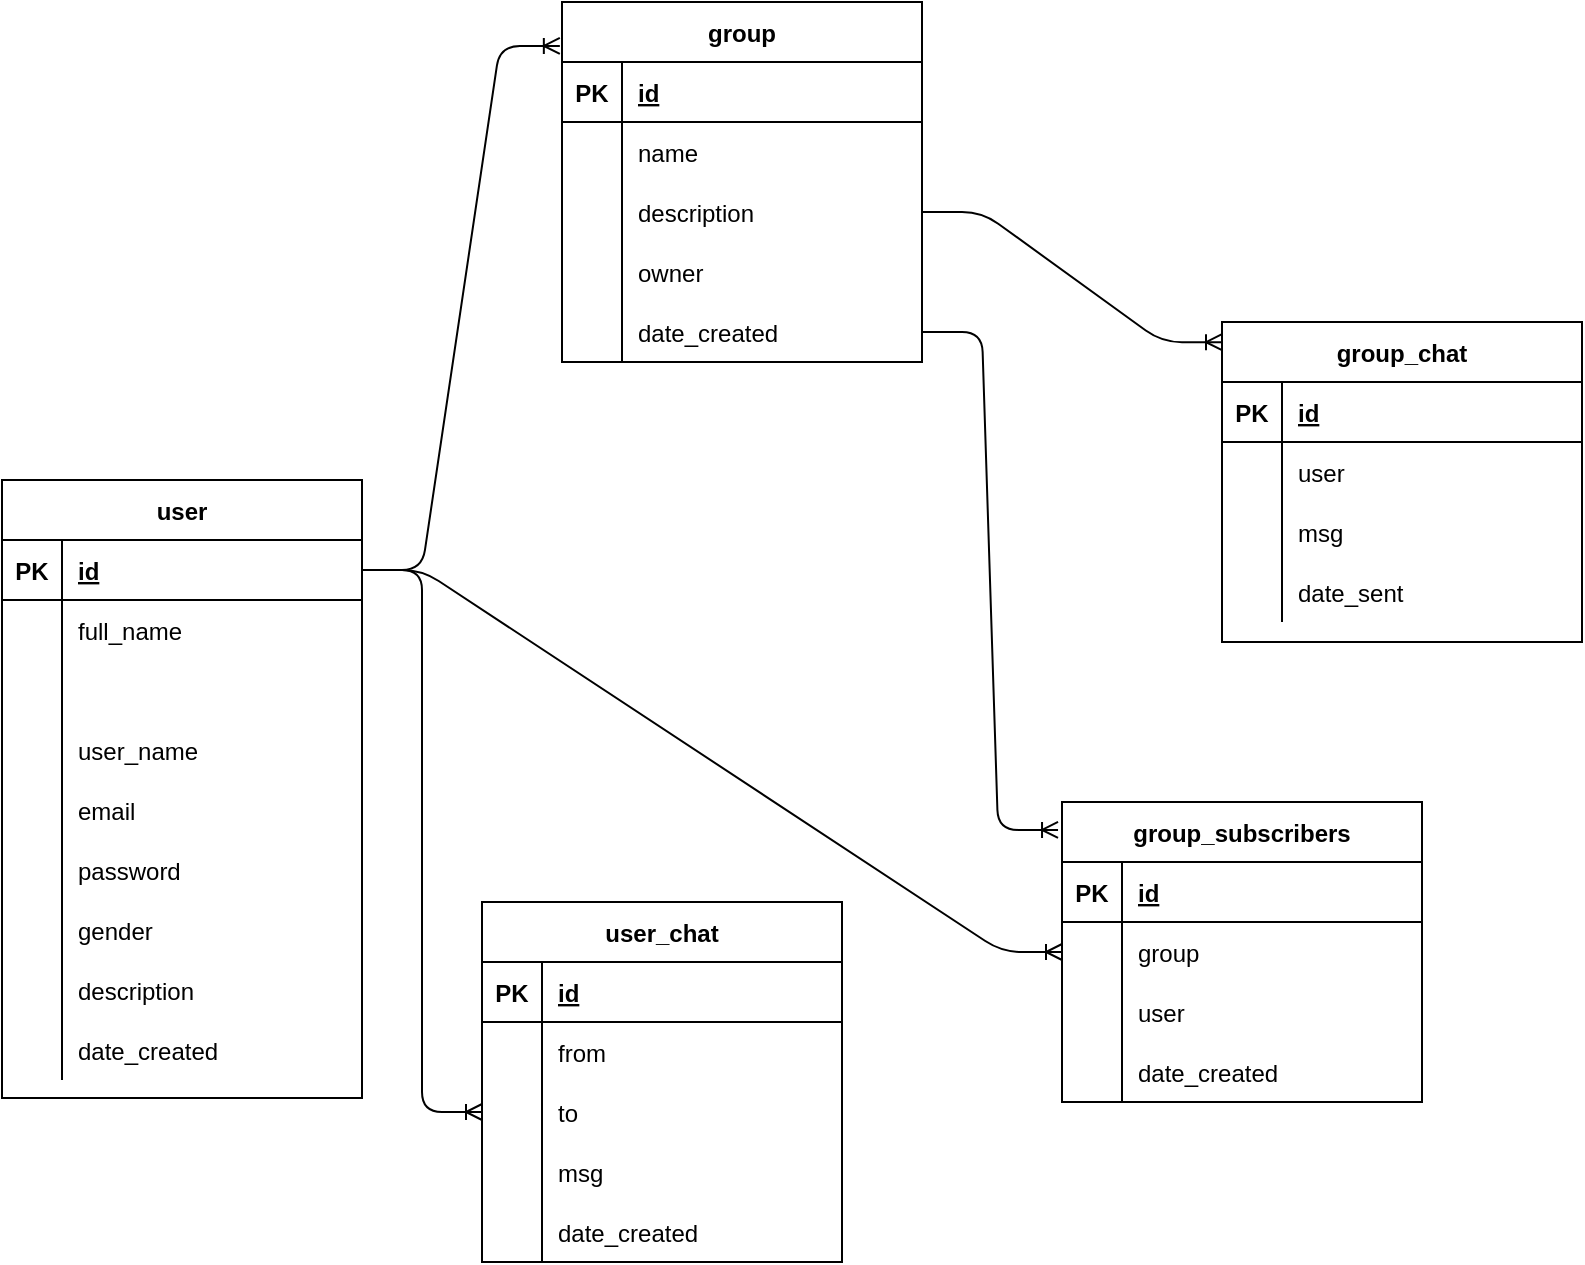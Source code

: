 <mxfile version="19.0.3" type="device"><diagram id="HJh2XN7zHFTDFVtZtHjm" name="Page-1"><mxGraphModel dx="1050" dy="642" grid="1" gridSize="10" guides="1" tooltips="1" connect="1" arrows="1" fold="1" page="1" pageScale="1" pageWidth="850" pageHeight="1100" math="0" shadow="0"><root><mxCell id="0"/><mxCell id="1" parent="0"/><mxCell id="1xG9uWIQXTf4gxkNBVb8-1" value="user" style="shape=table;startSize=30;container=1;collapsible=1;childLayout=tableLayout;fixedRows=1;rowLines=0;fontStyle=1;align=center;resizeLast=1;" parent="1" vertex="1"><mxGeometry x="30" y="429" width="180" height="309" as="geometry"/></mxCell><mxCell id="1xG9uWIQXTf4gxkNBVb8-2" value="" style="shape=partialRectangle;collapsible=0;dropTarget=0;pointerEvents=0;fillColor=none;top=0;left=0;bottom=1;right=0;points=[[0,0.5],[1,0.5]];portConstraint=eastwest;" parent="1xG9uWIQXTf4gxkNBVb8-1" vertex="1"><mxGeometry y="30" width="180" height="30" as="geometry"/></mxCell><mxCell id="1xG9uWIQXTf4gxkNBVb8-3" value="PK" style="shape=partialRectangle;connectable=0;fillColor=none;top=0;left=0;bottom=0;right=0;fontStyle=1;overflow=hidden;" parent="1xG9uWIQXTf4gxkNBVb8-2" vertex="1"><mxGeometry width="30" height="30" as="geometry"><mxRectangle width="30" height="30" as="alternateBounds"/></mxGeometry></mxCell><mxCell id="1xG9uWIQXTf4gxkNBVb8-4" value="id" style="shape=partialRectangle;connectable=0;fillColor=none;top=0;left=0;bottom=0;right=0;align=left;spacingLeft=6;fontStyle=5;overflow=hidden;" parent="1xG9uWIQXTf4gxkNBVb8-2" vertex="1"><mxGeometry x="30" width="150" height="30" as="geometry"><mxRectangle width="150" height="30" as="alternateBounds"/></mxGeometry></mxCell><mxCell id="1xG9uWIQXTf4gxkNBVb8-5" value="" style="shape=partialRectangle;collapsible=0;dropTarget=0;pointerEvents=0;fillColor=none;top=0;left=0;bottom=0;right=0;points=[[0,0.5],[1,0.5]];portConstraint=eastwest;" parent="1xG9uWIQXTf4gxkNBVb8-1" vertex="1"><mxGeometry y="60" width="180" height="30" as="geometry"/></mxCell><mxCell id="1xG9uWIQXTf4gxkNBVb8-6" value="" style="shape=partialRectangle;connectable=0;fillColor=none;top=0;left=0;bottom=0;right=0;editable=1;overflow=hidden;" parent="1xG9uWIQXTf4gxkNBVb8-5" vertex="1"><mxGeometry width="30" height="30" as="geometry"><mxRectangle width="30" height="30" as="alternateBounds"/></mxGeometry></mxCell><mxCell id="1xG9uWIQXTf4gxkNBVb8-7" value="full_name" style="shape=partialRectangle;connectable=0;fillColor=none;top=0;left=0;bottom=0;right=0;align=left;spacingLeft=6;overflow=hidden;" parent="1xG9uWIQXTf4gxkNBVb8-5" vertex="1"><mxGeometry x="30" width="150" height="30" as="geometry"><mxRectangle width="150" height="30" as="alternateBounds"/></mxGeometry></mxCell><mxCell id="1xG9uWIQXTf4gxkNBVb8-8" value="" style="shape=partialRectangle;collapsible=0;dropTarget=0;pointerEvents=0;fillColor=none;top=0;left=0;bottom=0;right=0;points=[[0,0.5],[1,0.5]];portConstraint=eastwest;" parent="1xG9uWIQXTf4gxkNBVb8-1" vertex="1"><mxGeometry y="90" width="180" height="30" as="geometry"/></mxCell><mxCell id="1xG9uWIQXTf4gxkNBVb8-9" value="" style="shape=partialRectangle;connectable=0;fillColor=none;top=0;left=0;bottom=0;right=0;editable=1;overflow=hidden;" parent="1xG9uWIQXTf4gxkNBVb8-8" vertex="1"><mxGeometry width="30" height="30" as="geometry"><mxRectangle width="30" height="30" as="alternateBounds"/></mxGeometry></mxCell><mxCell id="1xG9uWIQXTf4gxkNBVb8-10" value="" style="shape=partialRectangle;connectable=0;fillColor=none;top=0;left=0;bottom=0;right=0;align=left;spacingLeft=6;overflow=hidden;" parent="1xG9uWIQXTf4gxkNBVb8-8" vertex="1"><mxGeometry x="30" width="150" height="30" as="geometry"><mxRectangle width="150" height="30" as="alternateBounds"/></mxGeometry></mxCell><mxCell id="1xG9uWIQXTf4gxkNBVb8-11" value="" style="shape=partialRectangle;collapsible=0;dropTarget=0;pointerEvents=0;fillColor=none;top=0;left=0;bottom=0;right=0;points=[[0,0.5],[1,0.5]];portConstraint=eastwest;" parent="1xG9uWIQXTf4gxkNBVb8-1" vertex="1"><mxGeometry y="120" width="180" height="30" as="geometry"/></mxCell><mxCell id="1xG9uWIQXTf4gxkNBVb8-12" value="" style="shape=partialRectangle;connectable=0;fillColor=none;top=0;left=0;bottom=0;right=0;editable=1;overflow=hidden;" parent="1xG9uWIQXTf4gxkNBVb8-11" vertex="1"><mxGeometry width="30" height="30" as="geometry"><mxRectangle width="30" height="30" as="alternateBounds"/></mxGeometry></mxCell><mxCell id="1xG9uWIQXTf4gxkNBVb8-13" value="user_name" style="shape=partialRectangle;connectable=0;fillColor=none;top=0;left=0;bottom=0;right=0;align=left;spacingLeft=6;overflow=hidden;" parent="1xG9uWIQXTf4gxkNBVb8-11" vertex="1"><mxGeometry x="30" width="150" height="30" as="geometry"><mxRectangle width="150" height="30" as="alternateBounds"/></mxGeometry></mxCell><mxCell id="xAyFOA5iK-Rha3Kn03rB-1" value="" style="shape=partialRectangle;collapsible=0;dropTarget=0;pointerEvents=0;fillColor=none;top=0;left=0;bottom=0;right=0;points=[[0,0.5],[1,0.5]];portConstraint=eastwest;" parent="1xG9uWIQXTf4gxkNBVb8-1" vertex="1"><mxGeometry y="150" width="180" height="30" as="geometry"/></mxCell><mxCell id="xAyFOA5iK-Rha3Kn03rB-2" value="" style="shape=partialRectangle;connectable=0;fillColor=none;top=0;left=0;bottom=0;right=0;editable=1;overflow=hidden;" parent="xAyFOA5iK-Rha3Kn03rB-1" vertex="1"><mxGeometry width="30" height="30" as="geometry"><mxRectangle width="30" height="30" as="alternateBounds"/></mxGeometry></mxCell><mxCell id="xAyFOA5iK-Rha3Kn03rB-3" value="email" style="shape=partialRectangle;connectable=0;fillColor=none;top=0;left=0;bottom=0;right=0;align=left;spacingLeft=6;overflow=hidden;" parent="xAyFOA5iK-Rha3Kn03rB-1" vertex="1"><mxGeometry x="30" width="150" height="30" as="geometry"><mxRectangle width="150" height="30" as="alternateBounds"/></mxGeometry></mxCell><mxCell id="xAyFOA5iK-Rha3Kn03rB-4" value="" style="shape=partialRectangle;collapsible=0;dropTarget=0;pointerEvents=0;fillColor=none;top=0;left=0;bottom=0;right=0;points=[[0,0.5],[1,0.5]];portConstraint=eastwest;" parent="1xG9uWIQXTf4gxkNBVb8-1" vertex="1"><mxGeometry y="180" width="180" height="30" as="geometry"/></mxCell><mxCell id="xAyFOA5iK-Rha3Kn03rB-5" value="" style="shape=partialRectangle;connectable=0;fillColor=none;top=0;left=0;bottom=0;right=0;editable=1;overflow=hidden;" parent="xAyFOA5iK-Rha3Kn03rB-4" vertex="1"><mxGeometry width="30" height="30" as="geometry"><mxRectangle width="30" height="30" as="alternateBounds"/></mxGeometry></mxCell><mxCell id="xAyFOA5iK-Rha3Kn03rB-6" value="password" style="shape=partialRectangle;connectable=0;fillColor=none;top=0;left=0;bottom=0;right=0;align=left;spacingLeft=6;overflow=hidden;" parent="xAyFOA5iK-Rha3Kn03rB-4" vertex="1"><mxGeometry x="30" width="150" height="30" as="geometry"><mxRectangle width="150" height="30" as="alternateBounds"/></mxGeometry></mxCell><mxCell id="1xG9uWIQXTf4gxkNBVb8-14" value="" style="shape=partialRectangle;collapsible=0;dropTarget=0;pointerEvents=0;fillColor=none;top=0;left=0;bottom=0;right=0;points=[[0,0.5],[1,0.5]];portConstraint=eastwest;" parent="1xG9uWIQXTf4gxkNBVb8-1" vertex="1"><mxGeometry y="210" width="180" height="30" as="geometry"/></mxCell><mxCell id="1xG9uWIQXTf4gxkNBVb8-15" value="" style="shape=partialRectangle;connectable=0;fillColor=none;top=0;left=0;bottom=0;right=0;editable=1;overflow=hidden;" parent="1xG9uWIQXTf4gxkNBVb8-14" vertex="1"><mxGeometry width="30" height="30" as="geometry"><mxRectangle width="30" height="30" as="alternateBounds"/></mxGeometry></mxCell><mxCell id="1xG9uWIQXTf4gxkNBVb8-16" value="gender" style="shape=partialRectangle;connectable=0;fillColor=none;top=0;left=0;bottom=0;right=0;align=left;spacingLeft=6;overflow=hidden;" parent="1xG9uWIQXTf4gxkNBVb8-14" vertex="1"><mxGeometry x="30" width="150" height="30" as="geometry"><mxRectangle width="150" height="30" as="alternateBounds"/></mxGeometry></mxCell><mxCell id="1xG9uWIQXTf4gxkNBVb8-17" value="" style="shape=partialRectangle;collapsible=0;dropTarget=0;pointerEvents=0;fillColor=none;top=0;left=0;bottom=0;right=0;points=[[0,0.5],[1,0.5]];portConstraint=eastwest;" parent="1xG9uWIQXTf4gxkNBVb8-1" vertex="1"><mxGeometry y="240" width="180" height="30" as="geometry"/></mxCell><mxCell id="1xG9uWIQXTf4gxkNBVb8-18" value="" style="shape=partialRectangle;connectable=0;fillColor=none;top=0;left=0;bottom=0;right=0;editable=1;overflow=hidden;" parent="1xG9uWIQXTf4gxkNBVb8-17" vertex="1"><mxGeometry width="30" height="30" as="geometry"><mxRectangle width="30" height="30" as="alternateBounds"/></mxGeometry></mxCell><mxCell id="1xG9uWIQXTf4gxkNBVb8-19" value="description" style="shape=partialRectangle;connectable=0;fillColor=none;top=0;left=0;bottom=0;right=0;align=left;spacingLeft=6;overflow=hidden;" parent="1xG9uWIQXTf4gxkNBVb8-17" vertex="1"><mxGeometry x="30" width="150" height="30" as="geometry"><mxRectangle width="150" height="30" as="alternateBounds"/></mxGeometry></mxCell><mxCell id="1xG9uWIQXTf4gxkNBVb8-20" value="" style="shape=partialRectangle;collapsible=0;dropTarget=0;pointerEvents=0;fillColor=none;top=0;left=0;bottom=0;right=0;points=[[0,0.5],[1,0.5]];portConstraint=eastwest;" parent="1xG9uWIQXTf4gxkNBVb8-1" vertex="1"><mxGeometry y="270" width="180" height="30" as="geometry"/></mxCell><mxCell id="1xG9uWIQXTf4gxkNBVb8-21" value="" style="shape=partialRectangle;connectable=0;fillColor=none;top=0;left=0;bottom=0;right=0;editable=1;overflow=hidden;" parent="1xG9uWIQXTf4gxkNBVb8-20" vertex="1"><mxGeometry width="30" height="30" as="geometry"><mxRectangle width="30" height="30" as="alternateBounds"/></mxGeometry></mxCell><mxCell id="1xG9uWIQXTf4gxkNBVb8-22" value="date_created" style="shape=partialRectangle;connectable=0;fillColor=none;top=0;left=0;bottom=0;right=0;align=left;spacingLeft=6;overflow=hidden;" parent="1xG9uWIQXTf4gxkNBVb8-20" vertex="1"><mxGeometry x="30" width="150" height="30" as="geometry"><mxRectangle width="150" height="30" as="alternateBounds"/></mxGeometry></mxCell><mxCell id="1xG9uWIQXTf4gxkNBVb8-23" value="group" style="shape=table;startSize=30;container=1;collapsible=1;childLayout=tableLayout;fixedRows=1;rowLines=0;fontStyle=1;align=center;resizeLast=1;" parent="1" vertex="1"><mxGeometry x="310" y="190" width="180" height="180" as="geometry"/></mxCell><mxCell id="1xG9uWIQXTf4gxkNBVb8-24" value="" style="shape=partialRectangle;collapsible=0;dropTarget=0;pointerEvents=0;fillColor=none;top=0;left=0;bottom=1;right=0;points=[[0,0.5],[1,0.5]];portConstraint=eastwest;" parent="1xG9uWIQXTf4gxkNBVb8-23" vertex="1"><mxGeometry y="30" width="180" height="30" as="geometry"/></mxCell><mxCell id="1xG9uWIQXTf4gxkNBVb8-25" value="PK" style="shape=partialRectangle;connectable=0;fillColor=none;top=0;left=0;bottom=0;right=0;fontStyle=1;overflow=hidden;" parent="1xG9uWIQXTf4gxkNBVb8-24" vertex="1"><mxGeometry width="30" height="30" as="geometry"/></mxCell><mxCell id="1xG9uWIQXTf4gxkNBVb8-26" value="id" style="shape=partialRectangle;connectable=0;fillColor=none;top=0;left=0;bottom=0;right=0;align=left;spacingLeft=6;fontStyle=5;overflow=hidden;" parent="1xG9uWIQXTf4gxkNBVb8-24" vertex="1"><mxGeometry x="30" width="150" height="30" as="geometry"/></mxCell><mxCell id="1xG9uWIQXTf4gxkNBVb8-27" value="" style="shape=partialRectangle;collapsible=0;dropTarget=0;pointerEvents=0;fillColor=none;top=0;left=0;bottom=0;right=0;points=[[0,0.5],[1,0.5]];portConstraint=eastwest;" parent="1xG9uWIQXTf4gxkNBVb8-23" vertex="1"><mxGeometry y="60" width="180" height="30" as="geometry"/></mxCell><mxCell id="1xG9uWIQXTf4gxkNBVb8-28" value="" style="shape=partialRectangle;connectable=0;fillColor=none;top=0;left=0;bottom=0;right=0;editable=1;overflow=hidden;" parent="1xG9uWIQXTf4gxkNBVb8-27" vertex="1"><mxGeometry width="30" height="30" as="geometry"/></mxCell><mxCell id="1xG9uWIQXTf4gxkNBVb8-29" value="name" style="shape=partialRectangle;connectable=0;fillColor=none;top=0;left=0;bottom=0;right=0;align=left;spacingLeft=6;overflow=hidden;" parent="1xG9uWIQXTf4gxkNBVb8-27" vertex="1"><mxGeometry x="30" width="150" height="30" as="geometry"/></mxCell><mxCell id="1xG9uWIQXTf4gxkNBVb8-30" value="" style="shape=partialRectangle;collapsible=0;dropTarget=0;pointerEvents=0;fillColor=none;top=0;left=0;bottom=0;right=0;points=[[0,0.5],[1,0.5]];portConstraint=eastwest;" parent="1xG9uWIQXTf4gxkNBVb8-23" vertex="1"><mxGeometry y="90" width="180" height="30" as="geometry"/></mxCell><mxCell id="1xG9uWIQXTf4gxkNBVb8-31" value="" style="shape=partialRectangle;connectable=0;fillColor=none;top=0;left=0;bottom=0;right=0;editable=1;overflow=hidden;" parent="1xG9uWIQXTf4gxkNBVb8-30" vertex="1"><mxGeometry width="30" height="30" as="geometry"/></mxCell><mxCell id="1xG9uWIQXTf4gxkNBVb8-32" value="description" style="shape=partialRectangle;connectable=0;fillColor=none;top=0;left=0;bottom=0;right=0;align=left;spacingLeft=6;overflow=hidden;" parent="1xG9uWIQXTf4gxkNBVb8-30" vertex="1"><mxGeometry x="30" width="150" height="30" as="geometry"/></mxCell><mxCell id="1xG9uWIQXTf4gxkNBVb8-33" value="" style="shape=partialRectangle;collapsible=0;dropTarget=0;pointerEvents=0;fillColor=none;top=0;left=0;bottom=0;right=0;points=[[0,0.5],[1,0.5]];portConstraint=eastwest;" parent="1xG9uWIQXTf4gxkNBVb8-23" vertex="1"><mxGeometry y="120" width="180" height="30" as="geometry"/></mxCell><mxCell id="1xG9uWIQXTf4gxkNBVb8-34" value="" style="shape=partialRectangle;connectable=0;fillColor=none;top=0;left=0;bottom=0;right=0;editable=1;overflow=hidden;" parent="1xG9uWIQXTf4gxkNBVb8-33" vertex="1"><mxGeometry width="30" height="30" as="geometry"/></mxCell><mxCell id="1xG9uWIQXTf4gxkNBVb8-35" value="owner" style="shape=partialRectangle;connectable=0;fillColor=none;top=0;left=0;bottom=0;right=0;align=left;spacingLeft=6;overflow=hidden;" parent="1xG9uWIQXTf4gxkNBVb8-33" vertex="1"><mxGeometry x="30" width="150" height="30" as="geometry"/></mxCell><mxCell id="1xG9uWIQXTf4gxkNBVb8-36" value="" style="shape=partialRectangle;collapsible=0;dropTarget=0;pointerEvents=0;fillColor=none;top=0;left=0;bottom=0;right=0;points=[[0,0.5],[1,0.5]];portConstraint=eastwest;" parent="1xG9uWIQXTf4gxkNBVb8-23" vertex="1"><mxGeometry y="150" width="180" height="30" as="geometry"/></mxCell><mxCell id="1xG9uWIQXTf4gxkNBVb8-37" value="" style="shape=partialRectangle;connectable=0;fillColor=none;top=0;left=0;bottom=0;right=0;editable=1;overflow=hidden;" parent="1xG9uWIQXTf4gxkNBVb8-36" vertex="1"><mxGeometry width="30" height="30" as="geometry"/></mxCell><mxCell id="1xG9uWIQXTf4gxkNBVb8-38" value="date_created" style="shape=partialRectangle;connectable=0;fillColor=none;top=0;left=0;bottom=0;right=0;align=left;spacingLeft=6;overflow=hidden;" parent="1xG9uWIQXTf4gxkNBVb8-36" vertex="1"><mxGeometry x="30" width="150" height="30" as="geometry"/></mxCell><mxCell id="1xG9uWIQXTf4gxkNBVb8-39" value="group_chat" style="shape=table;startSize=30;container=1;collapsible=1;childLayout=tableLayout;fixedRows=1;rowLines=0;fontStyle=1;align=center;resizeLast=1;" parent="1" vertex="1"><mxGeometry x="640" y="350" width="180" height="160" as="geometry"/></mxCell><mxCell id="1xG9uWIQXTf4gxkNBVb8-40" value="" style="shape=partialRectangle;collapsible=0;dropTarget=0;pointerEvents=0;fillColor=none;top=0;left=0;bottom=1;right=0;points=[[0,0.5],[1,0.5]];portConstraint=eastwest;" parent="1xG9uWIQXTf4gxkNBVb8-39" vertex="1"><mxGeometry y="30" width="180" height="30" as="geometry"/></mxCell><mxCell id="1xG9uWIQXTf4gxkNBVb8-41" value="PK" style="shape=partialRectangle;connectable=0;fillColor=none;top=0;left=0;bottom=0;right=0;fontStyle=1;overflow=hidden;" parent="1xG9uWIQXTf4gxkNBVb8-40" vertex="1"><mxGeometry width="30" height="30" as="geometry"/></mxCell><mxCell id="1xG9uWIQXTf4gxkNBVb8-42" value="id" style="shape=partialRectangle;connectable=0;fillColor=none;top=0;left=0;bottom=0;right=0;align=left;spacingLeft=6;fontStyle=5;overflow=hidden;" parent="1xG9uWIQXTf4gxkNBVb8-40" vertex="1"><mxGeometry x="30" width="150" height="30" as="geometry"/></mxCell><mxCell id="1xG9uWIQXTf4gxkNBVb8-43" value="" style="shape=partialRectangle;collapsible=0;dropTarget=0;pointerEvents=0;fillColor=none;top=0;left=0;bottom=0;right=0;points=[[0,0.5],[1,0.5]];portConstraint=eastwest;" parent="1xG9uWIQXTf4gxkNBVb8-39" vertex="1"><mxGeometry y="60" width="180" height="30" as="geometry"/></mxCell><mxCell id="1xG9uWIQXTf4gxkNBVb8-44" value="" style="shape=partialRectangle;connectable=0;fillColor=none;top=0;left=0;bottom=0;right=0;editable=1;overflow=hidden;" parent="1xG9uWIQXTf4gxkNBVb8-43" vertex="1"><mxGeometry width="30" height="30" as="geometry"/></mxCell><mxCell id="1xG9uWIQXTf4gxkNBVb8-45" value="user" style="shape=partialRectangle;connectable=0;fillColor=none;top=0;left=0;bottom=0;right=0;align=left;spacingLeft=6;overflow=hidden;" parent="1xG9uWIQXTf4gxkNBVb8-43" vertex="1"><mxGeometry x="30" width="150" height="30" as="geometry"/></mxCell><mxCell id="1xG9uWIQXTf4gxkNBVb8-46" value="" style="shape=partialRectangle;collapsible=0;dropTarget=0;pointerEvents=0;fillColor=none;top=0;left=0;bottom=0;right=0;points=[[0,0.5],[1,0.5]];portConstraint=eastwest;" parent="1xG9uWIQXTf4gxkNBVb8-39" vertex="1"><mxGeometry y="90" width="180" height="30" as="geometry"/></mxCell><mxCell id="1xG9uWIQXTf4gxkNBVb8-47" value="" style="shape=partialRectangle;connectable=0;fillColor=none;top=0;left=0;bottom=0;right=0;editable=1;overflow=hidden;" parent="1xG9uWIQXTf4gxkNBVb8-46" vertex="1"><mxGeometry width="30" height="30" as="geometry"/></mxCell><mxCell id="1xG9uWIQXTf4gxkNBVb8-48" value="msg" style="shape=partialRectangle;connectable=0;fillColor=none;top=0;left=0;bottom=0;right=0;align=left;spacingLeft=6;overflow=hidden;" parent="1xG9uWIQXTf4gxkNBVb8-46" vertex="1"><mxGeometry x="30" width="150" height="30" as="geometry"/></mxCell><mxCell id="1xG9uWIQXTf4gxkNBVb8-49" value="" style="shape=partialRectangle;collapsible=0;dropTarget=0;pointerEvents=0;fillColor=none;top=0;left=0;bottom=0;right=0;points=[[0,0.5],[1,0.5]];portConstraint=eastwest;" parent="1xG9uWIQXTf4gxkNBVb8-39" vertex="1"><mxGeometry y="120" width="180" height="30" as="geometry"/></mxCell><mxCell id="1xG9uWIQXTf4gxkNBVb8-50" value="" style="shape=partialRectangle;connectable=0;fillColor=none;top=0;left=0;bottom=0;right=0;editable=1;overflow=hidden;" parent="1xG9uWIQXTf4gxkNBVb8-49" vertex="1"><mxGeometry width="30" height="30" as="geometry"/></mxCell><mxCell id="1xG9uWIQXTf4gxkNBVb8-51" value="date_sent" style="shape=partialRectangle;connectable=0;fillColor=none;top=0;left=0;bottom=0;right=0;align=left;spacingLeft=6;overflow=hidden;" parent="1xG9uWIQXTf4gxkNBVb8-49" vertex="1"><mxGeometry x="30" width="150" height="30" as="geometry"/></mxCell><mxCell id="1xG9uWIQXTf4gxkNBVb8-52" value="group_subscribers" style="shape=table;startSize=30;container=1;collapsible=1;childLayout=tableLayout;fixedRows=1;rowLines=0;fontStyle=1;align=center;resizeLast=1;" parent="1" vertex="1"><mxGeometry x="560" y="590" width="180" height="150" as="geometry"/></mxCell><mxCell id="1xG9uWIQXTf4gxkNBVb8-53" value="" style="shape=partialRectangle;collapsible=0;dropTarget=0;pointerEvents=0;fillColor=none;top=0;left=0;bottom=1;right=0;points=[[0,0.5],[1,0.5]];portConstraint=eastwest;" parent="1xG9uWIQXTf4gxkNBVb8-52" vertex="1"><mxGeometry y="30" width="180" height="30" as="geometry"/></mxCell><mxCell id="1xG9uWIQXTf4gxkNBVb8-54" value="PK" style="shape=partialRectangle;connectable=0;fillColor=none;top=0;left=0;bottom=0;right=0;fontStyle=1;overflow=hidden;" parent="1xG9uWIQXTf4gxkNBVb8-53" vertex="1"><mxGeometry width="30" height="30" as="geometry"/></mxCell><mxCell id="1xG9uWIQXTf4gxkNBVb8-55" value="id" style="shape=partialRectangle;connectable=0;fillColor=none;top=0;left=0;bottom=0;right=0;align=left;spacingLeft=6;fontStyle=5;overflow=hidden;" parent="1xG9uWIQXTf4gxkNBVb8-53" vertex="1"><mxGeometry x="30" width="150" height="30" as="geometry"/></mxCell><mxCell id="1xG9uWIQXTf4gxkNBVb8-56" value="" style="shape=partialRectangle;collapsible=0;dropTarget=0;pointerEvents=0;fillColor=none;top=0;left=0;bottom=0;right=0;points=[[0,0.5],[1,0.5]];portConstraint=eastwest;" parent="1xG9uWIQXTf4gxkNBVb8-52" vertex="1"><mxGeometry y="60" width="180" height="30" as="geometry"/></mxCell><mxCell id="1xG9uWIQXTf4gxkNBVb8-57" value="" style="shape=partialRectangle;connectable=0;fillColor=none;top=0;left=0;bottom=0;right=0;editable=1;overflow=hidden;" parent="1xG9uWIQXTf4gxkNBVb8-56" vertex="1"><mxGeometry width="30" height="30" as="geometry"/></mxCell><mxCell id="1xG9uWIQXTf4gxkNBVb8-58" value="group" style="shape=partialRectangle;connectable=0;fillColor=none;top=0;left=0;bottom=0;right=0;align=left;spacingLeft=6;overflow=hidden;" parent="1xG9uWIQXTf4gxkNBVb8-56" vertex="1"><mxGeometry x="30" width="150" height="30" as="geometry"/></mxCell><mxCell id="1xG9uWIQXTf4gxkNBVb8-59" value="" style="shape=partialRectangle;collapsible=0;dropTarget=0;pointerEvents=0;fillColor=none;top=0;left=0;bottom=0;right=0;points=[[0,0.5],[1,0.5]];portConstraint=eastwest;" parent="1xG9uWIQXTf4gxkNBVb8-52" vertex="1"><mxGeometry y="90" width="180" height="30" as="geometry"/></mxCell><mxCell id="1xG9uWIQXTf4gxkNBVb8-60" value="" style="shape=partialRectangle;connectable=0;fillColor=none;top=0;left=0;bottom=0;right=0;editable=1;overflow=hidden;" parent="1xG9uWIQXTf4gxkNBVb8-59" vertex="1"><mxGeometry width="30" height="30" as="geometry"/></mxCell><mxCell id="1xG9uWIQXTf4gxkNBVb8-61" value="user" style="shape=partialRectangle;connectable=0;fillColor=none;top=0;left=0;bottom=0;right=0;align=left;spacingLeft=6;overflow=hidden;" parent="1xG9uWIQXTf4gxkNBVb8-59" vertex="1"><mxGeometry x="30" width="150" height="30" as="geometry"/></mxCell><mxCell id="1xG9uWIQXTf4gxkNBVb8-81" value="" style="shape=partialRectangle;collapsible=0;dropTarget=0;pointerEvents=0;fillColor=none;top=0;left=0;bottom=0;right=0;points=[[0,0.5],[1,0.5]];portConstraint=eastwest;" parent="1xG9uWIQXTf4gxkNBVb8-52" vertex="1"><mxGeometry y="120" width="180" height="30" as="geometry"/></mxCell><mxCell id="1xG9uWIQXTf4gxkNBVb8-82" value="" style="shape=partialRectangle;connectable=0;fillColor=none;top=0;left=0;bottom=0;right=0;editable=1;overflow=hidden;" parent="1xG9uWIQXTf4gxkNBVb8-81" vertex="1"><mxGeometry width="30" height="30" as="geometry"/></mxCell><mxCell id="1xG9uWIQXTf4gxkNBVb8-83" value="date_created" style="shape=partialRectangle;connectable=0;fillColor=none;top=0;left=0;bottom=0;right=0;align=left;spacingLeft=6;overflow=hidden;" parent="1xG9uWIQXTf4gxkNBVb8-81" vertex="1"><mxGeometry x="30" width="150" height="30" as="geometry"/></mxCell><mxCell id="1xG9uWIQXTf4gxkNBVb8-65" value="user_chat" style="shape=table;startSize=30;container=1;collapsible=1;childLayout=tableLayout;fixedRows=1;rowLines=0;fontStyle=1;align=center;resizeLast=1;" parent="1" vertex="1"><mxGeometry x="270" y="640" width="180" height="180" as="geometry"/></mxCell><mxCell id="1xG9uWIQXTf4gxkNBVb8-66" value="" style="shape=partialRectangle;collapsible=0;dropTarget=0;pointerEvents=0;fillColor=none;top=0;left=0;bottom=1;right=0;points=[[0,0.5],[1,0.5]];portConstraint=eastwest;" parent="1xG9uWIQXTf4gxkNBVb8-65" vertex="1"><mxGeometry y="30" width="180" height="30" as="geometry"/></mxCell><mxCell id="1xG9uWIQXTf4gxkNBVb8-67" value="PK" style="shape=partialRectangle;connectable=0;fillColor=none;top=0;left=0;bottom=0;right=0;fontStyle=1;overflow=hidden;" parent="1xG9uWIQXTf4gxkNBVb8-66" vertex="1"><mxGeometry width="30" height="30" as="geometry"><mxRectangle width="30" height="30" as="alternateBounds"/></mxGeometry></mxCell><mxCell id="1xG9uWIQXTf4gxkNBVb8-68" value="id" style="shape=partialRectangle;connectable=0;fillColor=none;top=0;left=0;bottom=0;right=0;align=left;spacingLeft=6;fontStyle=5;overflow=hidden;" parent="1xG9uWIQXTf4gxkNBVb8-66" vertex="1"><mxGeometry x="30" width="150" height="30" as="geometry"><mxRectangle width="150" height="30" as="alternateBounds"/></mxGeometry></mxCell><mxCell id="1xG9uWIQXTf4gxkNBVb8-69" value="" style="shape=partialRectangle;collapsible=0;dropTarget=0;pointerEvents=0;fillColor=none;top=0;left=0;bottom=0;right=0;points=[[0,0.5],[1,0.5]];portConstraint=eastwest;" parent="1xG9uWIQXTf4gxkNBVb8-65" vertex="1"><mxGeometry y="60" width="180" height="30" as="geometry"/></mxCell><mxCell id="1xG9uWIQXTf4gxkNBVb8-70" value="" style="shape=partialRectangle;connectable=0;fillColor=none;top=0;left=0;bottom=0;right=0;editable=1;overflow=hidden;" parent="1xG9uWIQXTf4gxkNBVb8-69" vertex="1"><mxGeometry width="30" height="30" as="geometry"><mxRectangle width="30" height="30" as="alternateBounds"/></mxGeometry></mxCell><mxCell id="1xG9uWIQXTf4gxkNBVb8-71" value="from" style="shape=partialRectangle;connectable=0;fillColor=none;top=0;left=0;bottom=0;right=0;align=left;spacingLeft=6;overflow=hidden;" parent="1xG9uWIQXTf4gxkNBVb8-69" vertex="1"><mxGeometry x="30" width="150" height="30" as="geometry"><mxRectangle width="150" height="30" as="alternateBounds"/></mxGeometry></mxCell><mxCell id="1xG9uWIQXTf4gxkNBVb8-72" value="" style="shape=partialRectangle;collapsible=0;dropTarget=0;pointerEvents=0;fillColor=none;top=0;left=0;bottom=0;right=0;points=[[0,0.5],[1,0.5]];portConstraint=eastwest;" parent="1xG9uWIQXTf4gxkNBVb8-65" vertex="1"><mxGeometry y="90" width="180" height="30" as="geometry"/></mxCell><mxCell id="1xG9uWIQXTf4gxkNBVb8-73" value="" style="shape=partialRectangle;connectable=0;fillColor=none;top=0;left=0;bottom=0;right=0;editable=1;overflow=hidden;" parent="1xG9uWIQXTf4gxkNBVb8-72" vertex="1"><mxGeometry width="30" height="30" as="geometry"><mxRectangle width="30" height="30" as="alternateBounds"/></mxGeometry></mxCell><mxCell id="1xG9uWIQXTf4gxkNBVb8-74" value="to" style="shape=partialRectangle;connectable=0;fillColor=none;top=0;left=0;bottom=0;right=0;align=left;spacingLeft=6;overflow=hidden;" parent="1xG9uWIQXTf4gxkNBVb8-72" vertex="1"><mxGeometry x="30" width="150" height="30" as="geometry"><mxRectangle width="150" height="30" as="alternateBounds"/></mxGeometry></mxCell><mxCell id="1xG9uWIQXTf4gxkNBVb8-75" value="" style="shape=partialRectangle;collapsible=0;dropTarget=0;pointerEvents=0;fillColor=none;top=0;left=0;bottom=0;right=0;points=[[0,0.5],[1,0.5]];portConstraint=eastwest;" parent="1xG9uWIQXTf4gxkNBVb8-65" vertex="1"><mxGeometry y="120" width="180" height="30" as="geometry"/></mxCell><mxCell id="1xG9uWIQXTf4gxkNBVb8-76" value="" style="shape=partialRectangle;connectable=0;fillColor=none;top=0;left=0;bottom=0;right=0;editable=1;overflow=hidden;" parent="1xG9uWIQXTf4gxkNBVb8-75" vertex="1"><mxGeometry width="30" height="30" as="geometry"><mxRectangle width="30" height="30" as="alternateBounds"/></mxGeometry></mxCell><mxCell id="1xG9uWIQXTf4gxkNBVb8-77" value="msg" style="shape=partialRectangle;connectable=0;fillColor=none;top=0;left=0;bottom=0;right=0;align=left;spacingLeft=6;overflow=hidden;" parent="1xG9uWIQXTf4gxkNBVb8-75" vertex="1"><mxGeometry x="30" width="150" height="30" as="geometry"><mxRectangle width="150" height="30" as="alternateBounds"/></mxGeometry></mxCell><mxCell id="1xG9uWIQXTf4gxkNBVb8-78" value="" style="shape=partialRectangle;collapsible=0;dropTarget=0;pointerEvents=0;fillColor=none;top=0;left=0;bottom=0;right=0;points=[[0,0.5],[1,0.5]];portConstraint=eastwest;" parent="1xG9uWIQXTf4gxkNBVb8-65" vertex="1"><mxGeometry y="150" width="180" height="30" as="geometry"/></mxCell><mxCell id="1xG9uWIQXTf4gxkNBVb8-79" value="" style="shape=partialRectangle;connectable=0;fillColor=none;top=0;left=0;bottom=0;right=0;editable=1;overflow=hidden;" parent="1xG9uWIQXTf4gxkNBVb8-78" vertex="1"><mxGeometry width="30" height="30" as="geometry"><mxRectangle width="30" height="30" as="alternateBounds"/></mxGeometry></mxCell><mxCell id="1xG9uWIQXTf4gxkNBVb8-80" value="date_created" style="shape=partialRectangle;connectable=0;fillColor=none;top=0;left=0;bottom=0;right=0;align=left;spacingLeft=6;overflow=hidden;" parent="1xG9uWIQXTf4gxkNBVb8-78" vertex="1"><mxGeometry x="30" width="150" height="30" as="geometry"><mxRectangle width="150" height="30" as="alternateBounds"/></mxGeometry></mxCell><mxCell id="1xG9uWIQXTf4gxkNBVb8-87" value="" style="edgeStyle=entityRelationEdgeStyle;fontSize=12;html=1;endArrow=ERoneToMany;entryX=-0.006;entryY=0.122;entryDx=0;entryDy=0;entryPerimeter=0;exitX=1;exitY=0.5;exitDx=0;exitDy=0;" parent="1" source="1xG9uWIQXTf4gxkNBVb8-2" target="1xG9uWIQXTf4gxkNBVb8-23" edge="1"><mxGeometry width="100" height="100" relative="1" as="geometry"><mxPoint x="390" y="440" as="sourcePoint"/><mxPoint x="490" y="340" as="targetPoint"/></mxGeometry></mxCell><mxCell id="1xG9uWIQXTf4gxkNBVb8-88" value="" style="edgeStyle=entityRelationEdgeStyle;fontSize=12;html=1;endArrow=ERoneToMany;exitX=1;exitY=0.5;exitDx=0;exitDy=0;entryX=0;entryY=0.063;entryDx=0;entryDy=0;entryPerimeter=0;" parent="1" source="1xG9uWIQXTf4gxkNBVb8-30" target="1xG9uWIQXTf4gxkNBVb8-39" edge="1"><mxGeometry width="100" height="100" relative="1" as="geometry"><mxPoint x="570" y="450" as="sourcePoint"/><mxPoint x="630" y="327" as="targetPoint"/></mxGeometry></mxCell><mxCell id="1xG9uWIQXTf4gxkNBVb8-89" value="" style="edgeStyle=entityRelationEdgeStyle;fontSize=12;html=1;endArrow=ERoneToMany;exitX=1;exitY=0.5;exitDx=0;exitDy=0;entryX=0;entryY=0.5;entryDx=0;entryDy=0;" parent="1" source="1xG9uWIQXTf4gxkNBVb8-2" target="1xG9uWIQXTf4gxkNBVb8-72" edge="1"><mxGeometry width="100" height="100" relative="1" as="geometry"><mxPoint x="370" y="600" as="sourcePoint"/><mxPoint x="510" y="620" as="targetPoint"/></mxGeometry></mxCell><mxCell id="1xG9uWIQXTf4gxkNBVb8-90" value="" style="edgeStyle=entityRelationEdgeStyle;fontSize=12;html=1;endArrow=ERoneToMany;entryX=-0.011;entryY=0.093;entryDx=0;entryDy=0;entryPerimeter=0;exitX=1;exitY=0.5;exitDx=0;exitDy=0;" parent="1" source="1xG9uWIQXTf4gxkNBVb8-36" target="1xG9uWIQXTf4gxkNBVb8-52" edge="1"><mxGeometry width="100" height="100" relative="1" as="geometry"><mxPoint x="380" y="520" as="sourcePoint"/><mxPoint x="470" y="500" as="targetPoint"/></mxGeometry></mxCell><mxCell id="1xG9uWIQXTf4gxkNBVb8-92" value="" style="edgeStyle=entityRelationEdgeStyle;fontSize=12;html=1;endArrow=ERoneToMany;exitX=1;exitY=0.5;exitDx=0;exitDy=0;entryX=0;entryY=0.5;entryDx=0;entryDy=0;" parent="1" source="1xG9uWIQXTf4gxkNBVb8-2" target="1xG9uWIQXTf4gxkNBVb8-56" edge="1"><mxGeometry width="100" height="100" relative="1" as="geometry"><mxPoint x="370" y="700" as="sourcePoint"/><mxPoint x="470" y="600" as="targetPoint"/></mxGeometry></mxCell></root></mxGraphModel></diagram></mxfile>